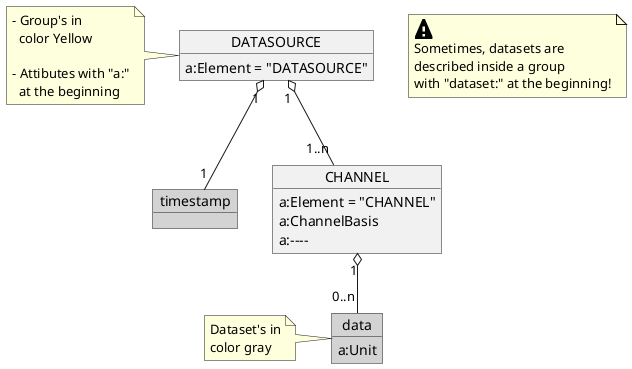 ' Visit http://plantuml.com/de/ for more information!

' RCM-DX diagramm example and explanation at the start of specification
@startuml RCM_DX_diagram_example

  object DATASOURCE {
    a:Element = "DATASOURCE"
  }
  note left
    - Group's in
      color Yellow
    
    - Attibutes with "a:"
      at the beginning
  end note

  object timestamp #LightGray

  object CHANNEL {
    a:Element = "CHANNEL"
    a:ChannelBasis
    a:----
  }

  object data #LightGray{
    a:Unit
  }
  note left
    Dataset's in
    color gray
  end note

  note as HINT
    <size:30><&warning>
    Sometimes, datasets are
    described inside a group
    with "dataset:" at the beginning!
  end note

  DATASOURCE "1" o-- "1" timestamp
  DATASOURCE "1" o-- "1..n" CHANNEL
  CHANNEL "1" o-- "0..n" data

@enduml

' RCM-DX Common Structure Overview
@startuml RCM_DX_Structure

  object RCM_DX

  object SESSION {
    Element = "SESSION"
  }

  object MEASURINGSYSTEM {
    a:Element = "MEASURINGSYSTEM"
  }

  object CLEARANCEINFORMATION
  object DATAPROCESSING

  object PLATTFORM

  object POSITION
  object SECTION
  
  object ENVIRONMENT

  object EVENTS
  object RECORDS

  object TOPOLOGY

  RCM_DX "1" o-- "1..n" SESSION
  RCM_DX "1" o-- "0..1" CLEARANCEINFORMATION
  RCM_DX "1" o-- "0..1" DATAPROCESSING
  
  SESSION "1" o-- "1" PLATTFORM
  SESSION "1" o-- "1" POSITION
  SESSION "1" o-- "0..1" ENVIRONMENT
  SESSION "1" o-- "1" MEASURINGSYSTEM
  SESSION "1" o-- "0..1" EVENTS
  SESSION "1" o-- "0..1" RECORDS
  SESSION "1" o-- "1" TOPOLOGY
  SESSION "1" o-- "1" SECTION
  
@enduml

' RCM-DX Measurement Structure Overview
@startuml RCM_DX_MS_overview

  object SESSION {
    a:Element = "SESSION"
    a:EndTime
    a:StartTime
  }

  object MEASURINGSYSTEM {
    a:Element = "MEASURINGSYSTEM"
  }

  object DATASOURCE {
    a:Element = "DATASOURCE"
  }

  object timestamp #LightGray
  object timeindex #LightGray
  object duration #LightGray

  object CHANNEL {
    a:Element = "CHANNEL"
    a:ChannelBasis
    a:CommonTriggerDistance
    a:CommonTriggerFrequency
    a:MeasurementType
    a:Neighbor
    a:PositionOffset
    a:TriggerMode
  }

  object data #LightGray{
    a:Unit
  }

  object IMG.NNNNNNNNN

  object VID.NNNNNNNNN

  object VID {
    a:ContentType
    a:DataTyp
    a:ResolutionX
    a:ResolutionY
    a:FramesPerSecond
    a:PreambleDuration
    a:TrailerDuration
  }

  object IMG {
    a:ResolutionX
    a:ResolutionY
    a:ResolutionType
    a:ContentType
    a:DataTyp
  }

  SESSION "1" o-- "1..n" MEASURINGSYSTEM

  MEASURINGSYSTEM "1" o-- "1..n" DATASOURCE
  DATASOURCE "1" o-- "1" timestamp
  DATASOURCE "1" o-- "0..1" timeindex
  DATASOURCE "1" o-- "0..1" duration

  DATASOURCE "1" o-- "1..n" CHANNEL

  CHANNEL "1" o-- "0..n" data
  CHANNEL "1" o-- "1" VID
  CHANNEL "1" o-- "1" IMG

  IMG "1" o-- "1..n" IMG.NNNNNNNNN
  VID "1" o-- "1..n" VID.NNNNNNNNN

@enduml

' RCM-DX Topology Structure Overview
@startuml RCM_DX_Topology_overview

  object SESSION {
    a:Element = "SESSION"
    a:EndTime
    a:StartTime
  }

  object TOPOLOGY {
    a:DfAExportTimestamp
  }

  object TRACKS {
    a:id
    a:direction
    a:gtgId
    a:length
    a:name
    a:nrLine
    a:pointFrom
    a:pointTo
    a:switchType
    a:trackType
  }
  object LINES {
    a:id
    a:name
    a:firstStation
    a:lastStation
    a:fromKilometer
    a:toKilometer
  }

  object SWITCHTRACKS {
    a:gleisstrangId
    a:gleisstrangBez
    a:weicheId
    a:ablenkRichtung
    a:ablenkung
    a:betriebspunkt
    a:herzStueck
    a:minRadius
    a:nr
    a:zusNr
    a:schienenProfil
    a:status
    a:schienenProfil
    a:schwellenArt
    a:typenPlanNr
    a:typNrZusatz
    a:weichenArt
    a:weichenTyp
    a:weichenForm
    a:weichenZunge
  }

  object TRACKOBJECTS {
    a:trackId
    a:type
    a:positionStart
    a:positionEnd
    a:extraInfo
  }

  object TRACKPOINTS {
    a:trackId
    a:lineId
    a:x
    a:y
    a:z
    a:radius
    a:kilometer
    a:position
    a:cant
    a:inclination
  }

  object PROPERTIES {
    a:propertyId
    a:name
    a:description.ge
    a:description.fr 
    a:description.it
    a:description.en
  }

  SESSION "1" o-- "1" TOPOLOGY

  TOPOLOGY "1" o-- "1" TRACKS
  TOPOLOGY "1" o-- "1" LINES
  TOPOLOGY "1" o-- "1" SWITCHTRACKS
  TOPOLOGY "1" o-- "1" TRACKOBJECTS
  TOPOLOGY "1" o-- "1" TRACKPOINTS
  TOPOLOGY "1" o-- "1" PROPERTIES

@enduml

' RCM-DX Platform Structure Overview
@startuml RCM_DX_Platform_overview

  object SESSION {
    a:Element = "SESSION"
    a:EndTime
    a:StartTime
  }

  object PLATFORM {
    a:Name
    a:VehicleNumber
  }

  object CONFIGURATION
  object global #LightGray
  object network #LightGray

  SESSION "1" o-- "1" PLATFORM
  PLATFORM "1" o-- "1" CONFIGURATION
  CONFIGURATION "1" o-- "1" global
  CONFIGURATION "1" o-- "1" network

@enduml

' RCM-DX Environment Structure Overview
@startuml RCM_DX_Environment_overview

  object SESSION {
    a:Element = "SESSION"
    a:EndTime
    a:StartTime
  }

  object ENVIRONMENT 

  object timestamp #LightGray
  object VEHICLESPEED
  object AMBIENTTEMPERATURE
  object WINDSPEED
  object WINDDIRECTION
  object WEATHERCONDITIONS

  SESSION "1" o-- "1" ENVIRONMENT
  ENVIRONMENT "1" o-- "1" VEHICLESPEED
  ENVIRONMENT "1" o-- "1" AMBIENTTEMPERATURE
  ENVIRONMENT "1" o-- "1" WINDSPEED
  ENVIRONMENT "1" o-- "1" WINDDIRECTION
  ENVIRONMENT "1" o-- "1" WEATHERCONDITIONS
  ENVIRONMENT "1" o-- "1" timestamp

@enduml

' RCM-DX Logging Structure Overview
@startuml RCM_DX_Logging_overview

  object MEASURINGSYSTEM {
    a:Element = "MEASURINGSYSTEM"
  }

  object LOGGING

  object MESSAGES {
      **dataset:**message
      **dataset:**level
      **dataset:**reference
      **dataset:**timestamp
  }

  object OUTAGES {
      **dataset:**message
      **dataset:**level
      **dataset:**reference
      **dataset:**timestamp
      **dataset:**durations
  }

  MEASURINGSYSTEM "1" o-- "1" LOGGING

  LOGGING "1" o-- "1" MESSAGES
  LOGGING "1" o-- "1" OUTAGES

@enduml

' RCM-DX binary tree
@startuml binaryTree

  storage 64 #Red
  storage 32
  storage 16
  storage 8
  storage 24
  storage 48
  storage 96
  storage 80
  storage 112
  storage 72
  storage 88
  storage 104
  storage 120
  storage 40
  storage 56

  64 -- 32
  64 -- 96
  96 -- 80
  96 -- 112
  80 -- 72
  80 -- 88
  112 -- 104
  112 -- 120
  32 -- 16
  32 -- 48
  16 -- 8
  16 -- 24
  48 -- 40
  48 -- 56

@enduml